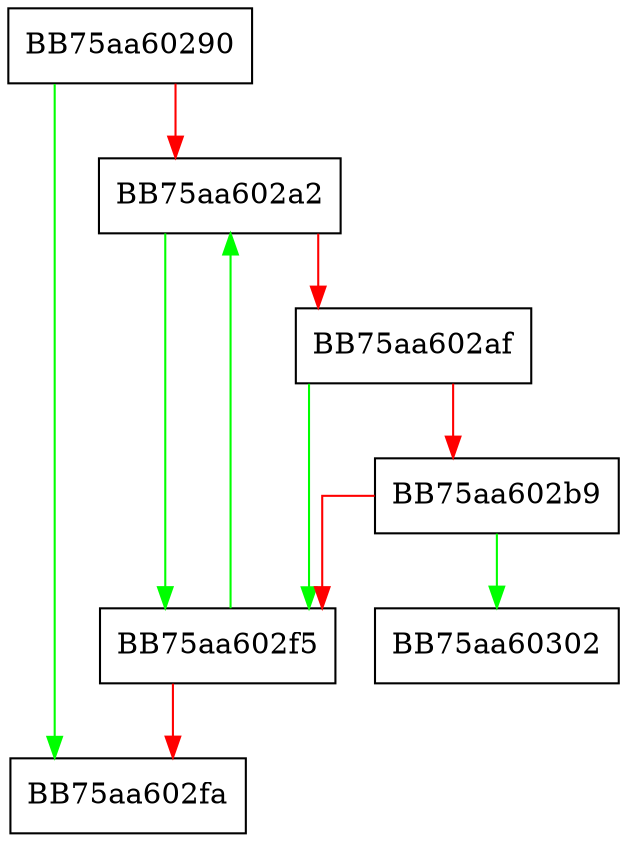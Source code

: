 digraph Decrypt {
  node [shape="box"];
  graph [splines=ortho];
  BB75aa60290 -> BB75aa602fa [color="green"];
  BB75aa60290 -> BB75aa602a2 [color="red"];
  BB75aa602a2 -> BB75aa602f5 [color="green"];
  BB75aa602a2 -> BB75aa602af [color="red"];
  BB75aa602af -> BB75aa602f5 [color="green"];
  BB75aa602af -> BB75aa602b9 [color="red"];
  BB75aa602b9 -> BB75aa60302 [color="green"];
  BB75aa602b9 -> BB75aa602f5 [color="red"];
  BB75aa602f5 -> BB75aa602a2 [color="green"];
  BB75aa602f5 -> BB75aa602fa [color="red"];
}